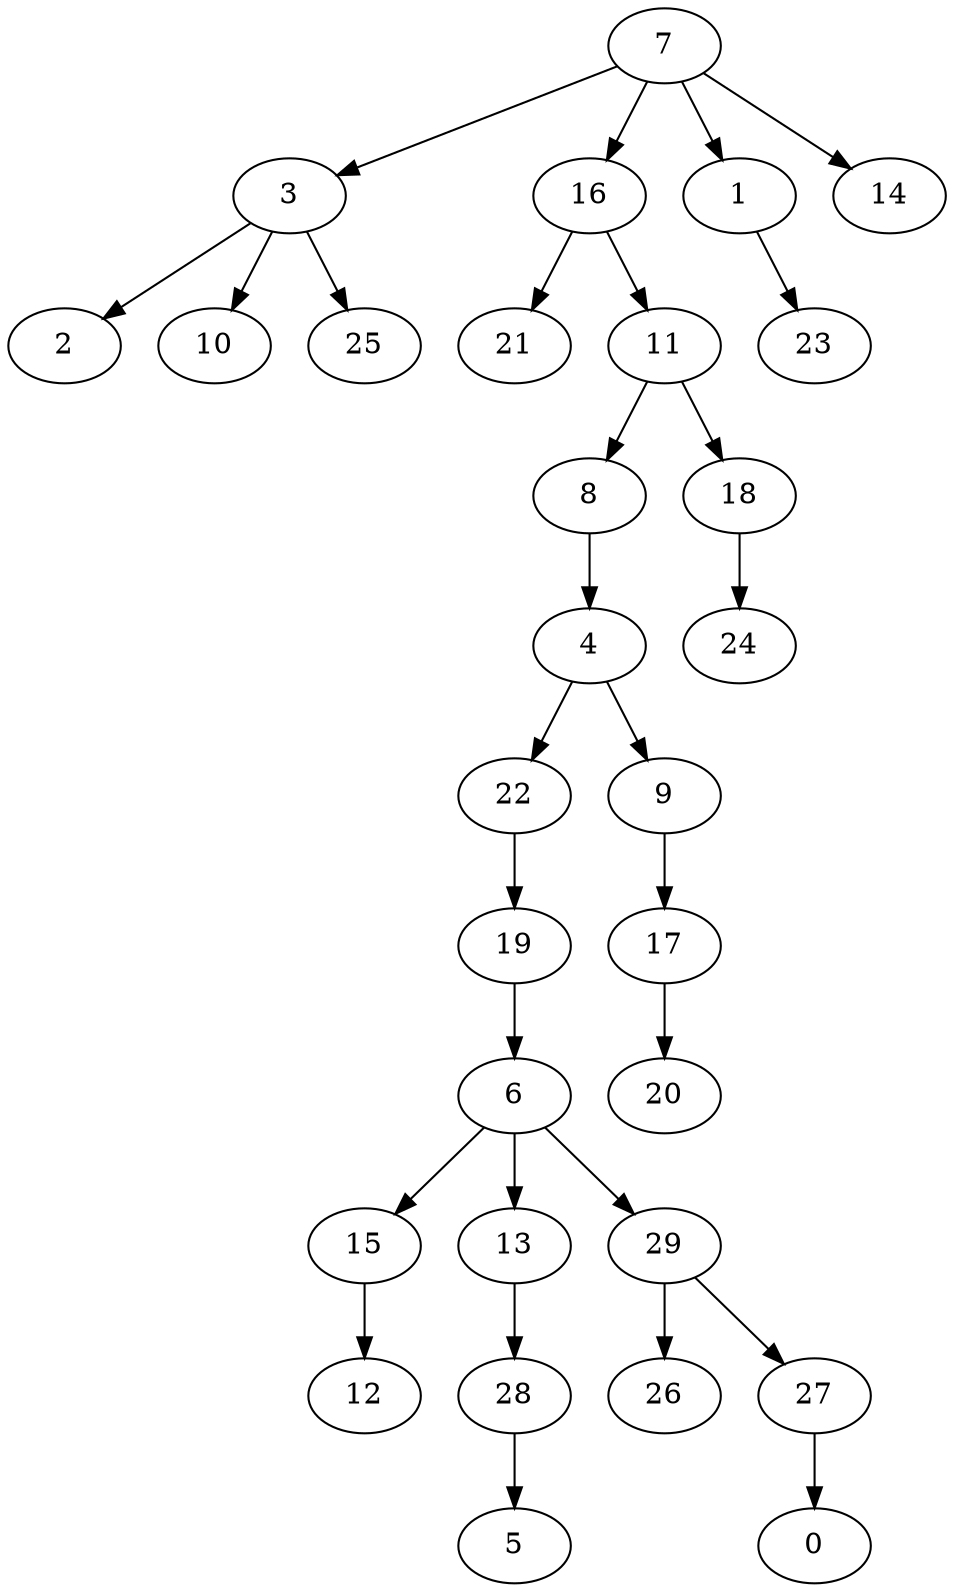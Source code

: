 digraph my_graph {
7;
3;
2;
16;
21;
11;
10;
1;
23;
8;
4;
22;
19;
18;
9;
17;
20;
14;
6;
15;
13;
12;
29;
26;
27;
0;
28;
5;
24;
25;
7->3
3->2
7->16
16->21
16->11
3->10
7->1
1->23
11->8
8->4
4->22
22->19
11->18
4->9
9->17
17->20
7->14
19->6
6->15
6->13
15->12
6->29
29->26
29->27
27->0
13->28
28->5
18->24
3->25
}